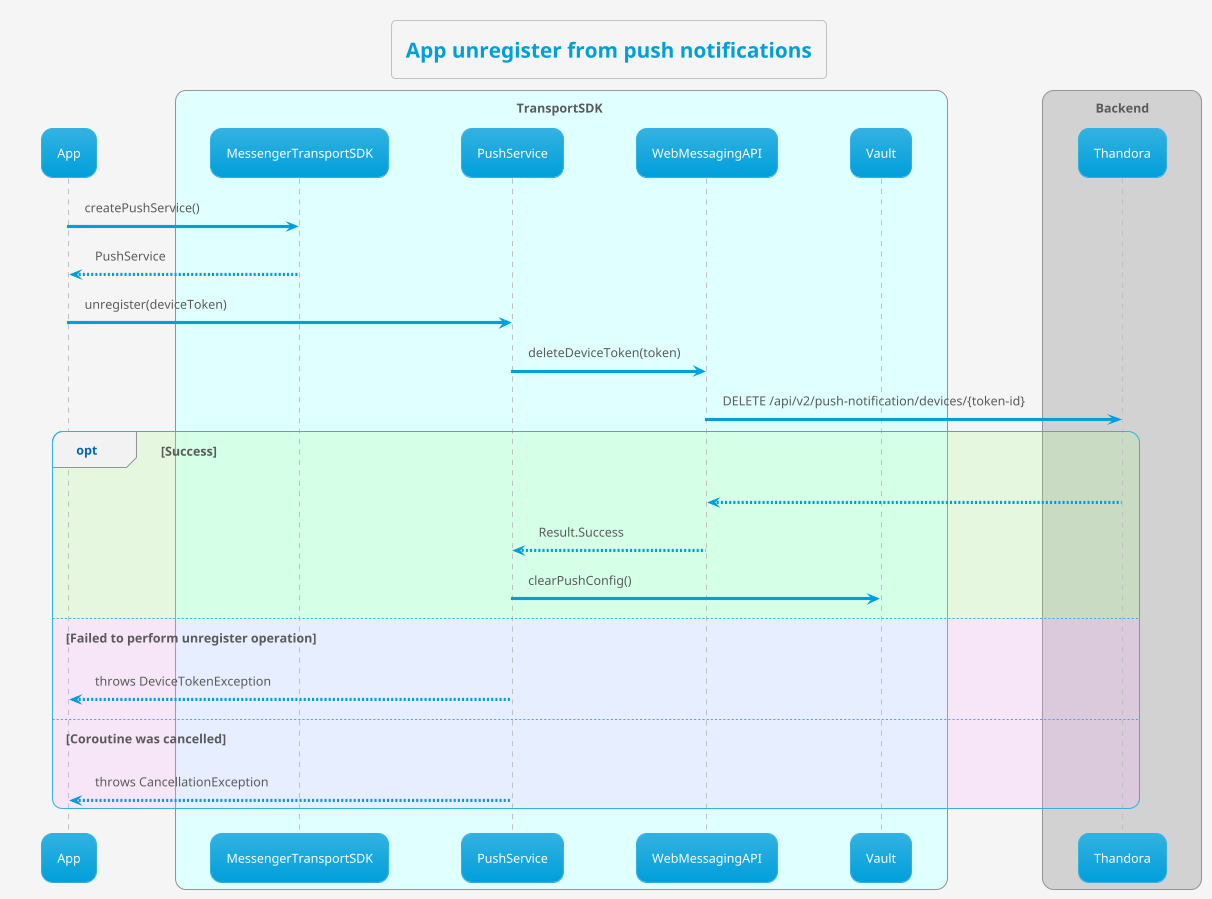 @startuml
'https://plantuml.com/sequence-diagram

!theme bluegray
!pragma teoz true


skinparam backgroundColor #whitesmoke
title App unregister from push notifications

participant App
box TransportSDK #lightcyan
participant MessengerTransportSDK
participant PushService
participant WebMessagingAPI
participant Vault
end box
box Backend
participant Thandora
end box

	App -> MessengerTransportSDK : createPushService()
	MessengerTransportSDK --> App : PushService
	App -> PushService : unregister(deviceToken)
    PushService -> WebMessagingAPI : deleteDeviceToken(token)
    WebMessagingAPI -> Thandora : DELETE /api/v2/push-notification/devices/{token-id}
    opt #aaff8833 Success
	    Thandora --> WebMessagingAPI
	    WebMessagingAPI --> PushService: Result.Success
	    PushService -> Vault : clearPushConfig()
	    else #ffaaff33 Failed to perform unregister operation
        PushService --> App : throws DeviceTokenException
        else #ffaaff33 Coroutine was cancelled
        PushService --> App : throws CancellationException
	    end
@enduml



